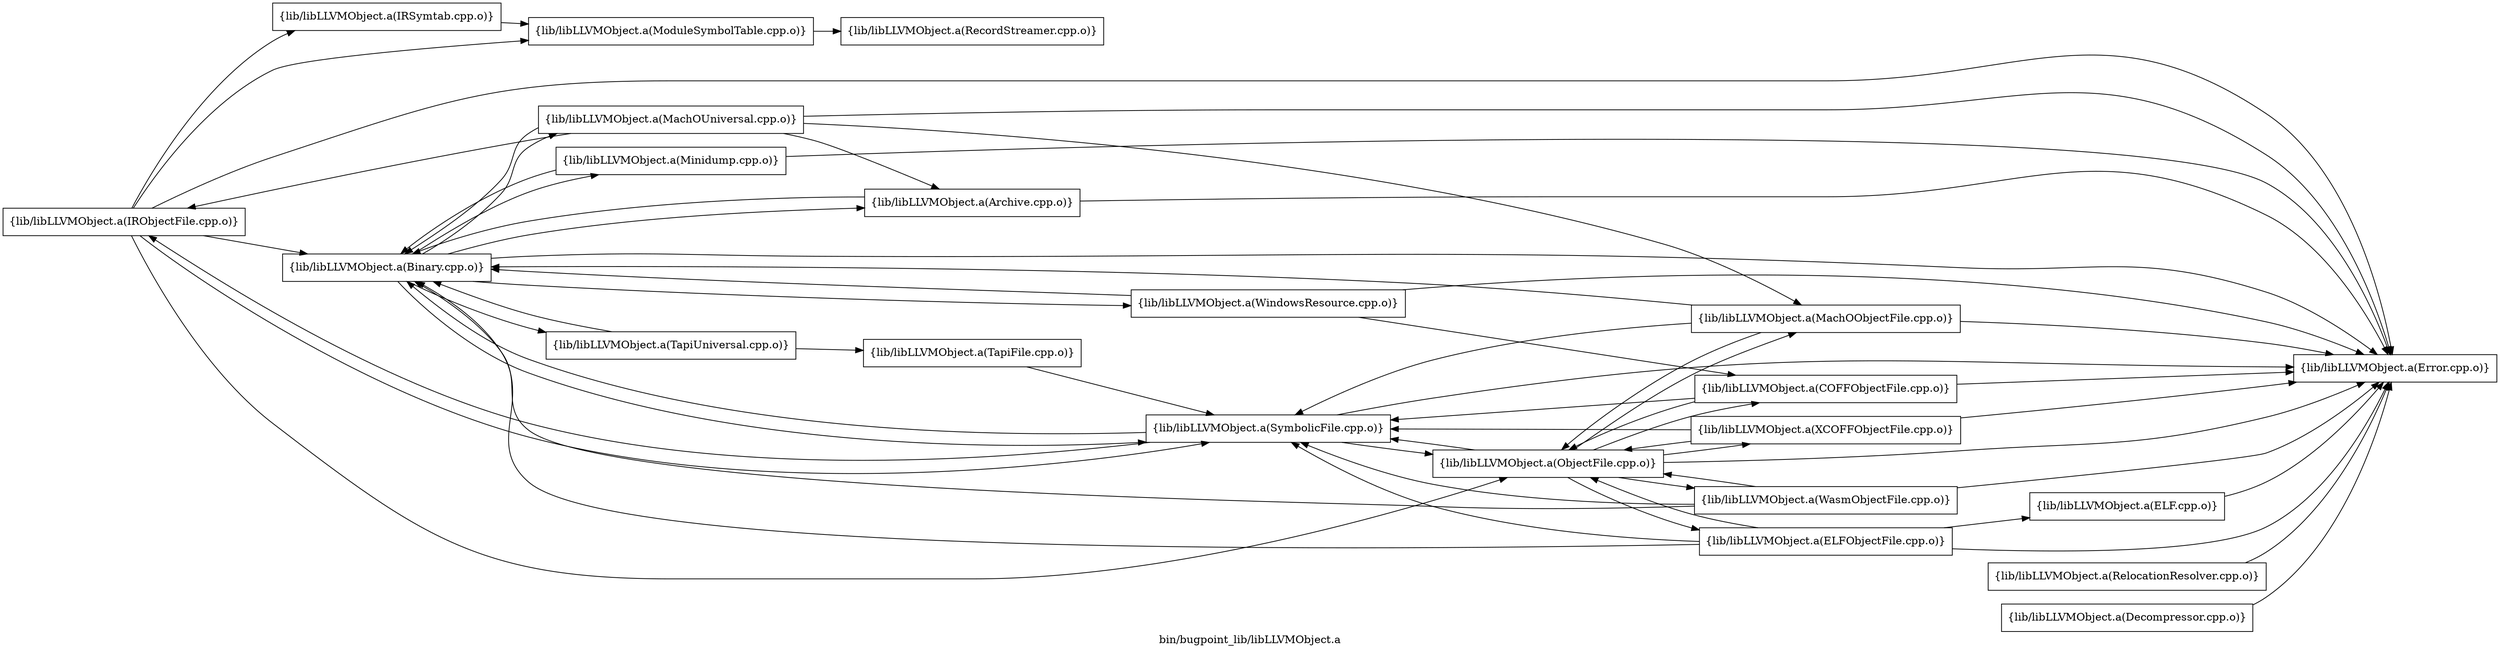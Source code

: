 digraph "bin/bugpoint_lib/libLLVMObject.a" {
	label="bin/bugpoint_lib/libLLVMObject.a";
	rankdir=LR;
	{ rank=same; Node0x560f26cfe5f8;  }

	Node0x560f26cfe5f8 [shape=record,shape=box,group=0,label="{lib/libLLVMObject.a(ModuleSymbolTable.cpp.o)}"];
	Node0x560f26cfe5f8 -> Node0x560f26d06c08;
	Node0x560f26d012a8 [shape=record,shape=box,group=0,label="{lib/libLLVMObject.a(IRSymtab.cpp.o)}"];
	Node0x560f26d012a8 -> Node0x560f26cfe5f8;
	Node0x560f26d06398 [shape=record,shape=box,group=0,label="{lib/libLLVMObject.a(RelocationResolver.cpp.o)}"];
	Node0x560f26d06398 -> Node0x560f26ce8f78;
	Node0x560f26ce57d8 [shape=record,shape=box,group=0,label="{lib/libLLVMObject.a(Binary.cpp.o)}"];
	Node0x560f26ce57d8 -> Node0x560f26d06708;
	Node0x560f26ce57d8 -> Node0x560f26d05678;
	Node0x560f26ce57d8 -> Node0x560f26ce5418;
	Node0x560f26ce57d8 -> Node0x560f26ce8f78;
	Node0x560f26ce57d8 -> Node0x560f26d00e98;
	Node0x560f26ce57d8 -> Node0x560f26cff278;
	Node0x560f26ce57d8 -> Node0x560f26cedd98;
	Node0x560f26ce4888 [shape=record,shape=box,group=0,label="{lib/libLLVMObject.a(Decompressor.cpp.o)}"];
	Node0x560f26ce4888 -> Node0x560f26ce8f78;
	Node0x560f26ce8f78 [shape=record,shape=box,group=0,label="{lib/libLLVMObject.a(Error.cpp.o)}"];
	Node0x560f26d007b8 [shape=record,shape=box,group=0,label="{lib/libLLVMObject.a(MachOObjectFile.cpp.o)}"];
	Node0x560f26d007b8 -> Node0x560f26d06708;
	Node0x560f26d007b8 -> Node0x560f26ce57d8;
	Node0x560f26d007b8 -> Node0x560f26ce8f78;
	Node0x560f26d007b8 -> Node0x560f26cfeff8;
	Node0x560f26cfeff8 [shape=record,shape=box,group=0,label="{lib/libLLVMObject.a(ObjectFile.cpp.o)}"];
	Node0x560f26cfeff8 -> Node0x560f26d026a8;
	Node0x560f26cfeff8 -> Node0x560f26d06708;
	Node0x560f26cfeff8 -> Node0x560f26d053a8;
	Node0x560f26cfeff8 -> Node0x560f26ce8f78;
	Node0x560f26cfeff8 -> Node0x560f26d007b8;
	Node0x560f26cfeff8 -> Node0x560f26cfe1e8;
	Node0x560f26cfeff8 -> Node0x560f26ced528;
	Node0x560f26d06708 [shape=record,shape=box,group=0,label="{lib/libLLVMObject.a(SymbolicFile.cpp.o)}"];
	Node0x560f26d06708 -> Node0x560f26ce57d8;
	Node0x560f26d06708 -> Node0x560f26ce8f78;
	Node0x560f26d06708 -> Node0x560f26d00088;
	Node0x560f26d06708 -> Node0x560f26cfeff8;
	Node0x560f26d05678 [shape=record,shape=box,group=0,label="{lib/libLLVMObject.a(TapiUniversal.cpp.o)}"];
	Node0x560f26d05678 -> Node0x560f26d049f8;
	Node0x560f26d05678 -> Node0x560f26ce57d8;
	Node0x560f26ce5418 [shape=record,shape=box,group=0,label="{lib/libLLVMObject.a(Archive.cpp.o)}"];
	Node0x560f26ce5418 -> Node0x560f26ce57d8;
	Node0x560f26ce5418 -> Node0x560f26ce8f78;
	Node0x560f26d00e98 [shape=record,shape=box,group=0,label="{lib/libLLVMObject.a(MachOUniversal.cpp.o)}"];
	Node0x560f26d00e98 -> Node0x560f26ce57d8;
	Node0x560f26d00e98 -> Node0x560f26ce5418;
	Node0x560f26d00e98 -> Node0x560f26ce8f78;
	Node0x560f26d00e98 -> Node0x560f26d007b8;
	Node0x560f26d00e98 -> Node0x560f26d00088;
	Node0x560f26cff278 [shape=record,shape=box,group=0,label="{lib/libLLVMObject.a(Minidump.cpp.o)}"];
	Node0x560f26cff278 -> Node0x560f26ce57d8;
	Node0x560f26cff278 -> Node0x560f26ce8f78;
	Node0x560f26cedd98 [shape=record,shape=box,group=0,label="{lib/libLLVMObject.a(WindowsResource.cpp.o)}"];
	Node0x560f26cedd98 -> Node0x560f26d026a8;
	Node0x560f26cedd98 -> Node0x560f26ce57d8;
	Node0x560f26cedd98 -> Node0x560f26ce8f78;
	Node0x560f26d00088 [shape=record,shape=box,group=0,label="{lib/libLLVMObject.a(IRObjectFile.cpp.o)}"];
	Node0x560f26d00088 -> Node0x560f26d06708;
	Node0x560f26d00088 -> Node0x560f26ce57d8;
	Node0x560f26d00088 -> Node0x560f26ce8f78;
	Node0x560f26d00088 -> Node0x560f26d012a8;
	Node0x560f26d00088 -> Node0x560f26cfe5f8;
	Node0x560f26d00088 -> Node0x560f26cfeff8;
	Node0x560f26d06c08 [shape=record,shape=box,group=0,label="{lib/libLLVMObject.a(RecordStreamer.cpp.o)}"];
	Node0x560f26d026a8 [shape=record,shape=box,group=0,label="{lib/libLLVMObject.a(COFFObjectFile.cpp.o)}"];
	Node0x560f26d026a8 -> Node0x560f26d06708;
	Node0x560f26d026a8 -> Node0x560f26ce8f78;
	Node0x560f26d026a8 -> Node0x560f26cfeff8;
	Node0x560f26d053a8 [shape=record,shape=box,group=0,label="{lib/libLLVMObject.a(WasmObjectFile.cpp.o)}"];
	Node0x560f26d053a8 -> Node0x560f26d06708;
	Node0x560f26d053a8 -> Node0x560f26ce57d8;
	Node0x560f26d053a8 -> Node0x560f26ce8f78;
	Node0x560f26d053a8 -> Node0x560f26cfeff8;
	Node0x560f26cfe1e8 [shape=record,shape=box,group=0,label="{lib/libLLVMObject.a(ELFObjectFile.cpp.o)}"];
	Node0x560f26cfe1e8 -> Node0x560f26d06708;
	Node0x560f26cfe1e8 -> Node0x560f26ce57d8;
	Node0x560f26cfe1e8 -> Node0x560f26ce8f78;
	Node0x560f26cfe1e8 -> Node0x560f26cfeff8;
	Node0x560f26cfe1e8 -> Node0x560f26cfd7e8;
	Node0x560f26ced528 [shape=record,shape=box,group=0,label="{lib/libLLVMObject.a(XCOFFObjectFile.cpp.o)}"];
	Node0x560f26ced528 -> Node0x560f26d06708;
	Node0x560f26ced528 -> Node0x560f26ce8f78;
	Node0x560f26ced528 -> Node0x560f26cfeff8;
	Node0x560f26cfd7e8 [shape=record,shape=box,group=0,label="{lib/libLLVMObject.a(ELF.cpp.o)}"];
	Node0x560f26cfd7e8 -> Node0x560f26ce8f78;
	Node0x560f26d049f8 [shape=record,shape=box,group=0,label="{lib/libLLVMObject.a(TapiFile.cpp.o)}"];
	Node0x560f26d049f8 -> Node0x560f26d06708;
}
